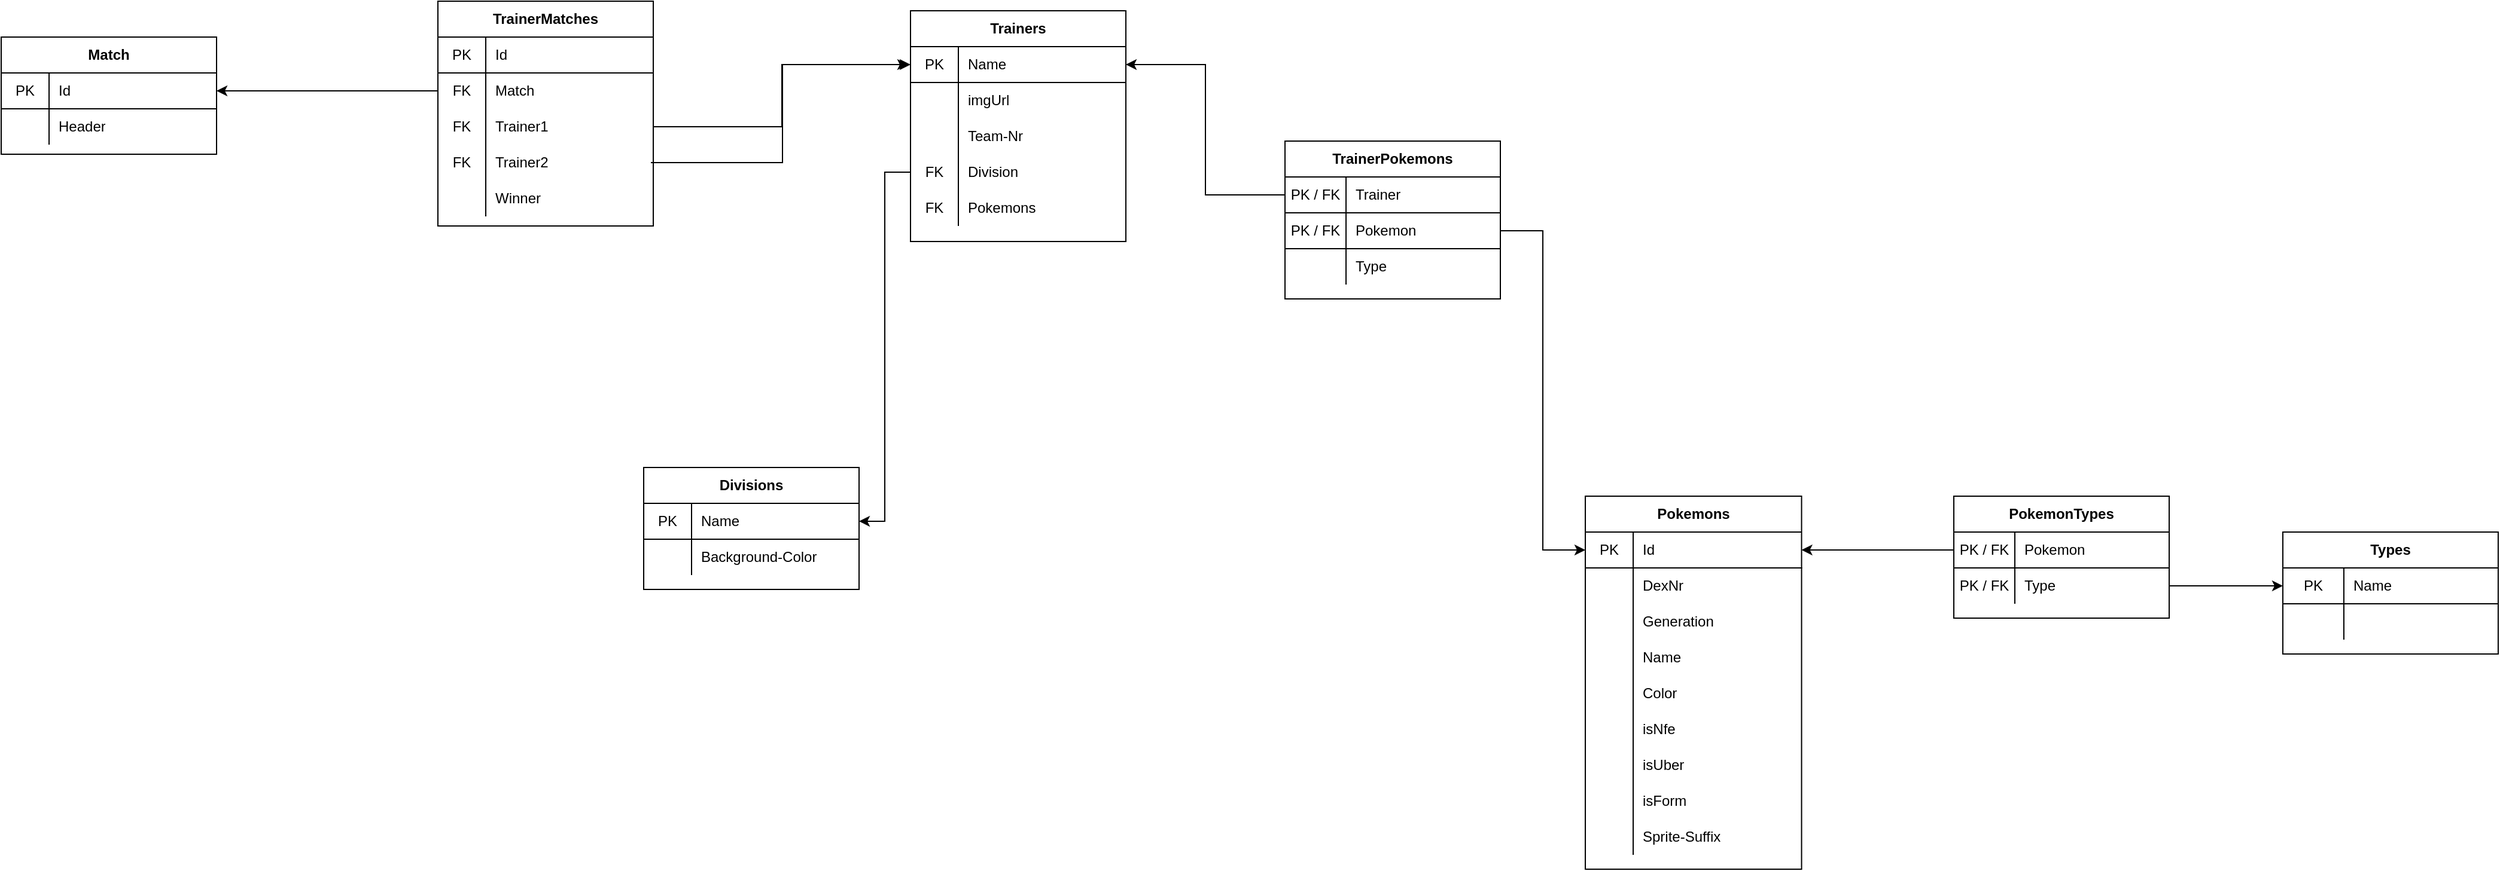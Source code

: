 <mxfile version="14.5.1" type="device"><diagram name="Page-1" id="9f46799a-70d6-7492-0946-bef42562c5a5"><mxGraphModel dx="1886" dy="974" grid="0" gridSize="10" guides="1" tooltips="1" connect="1" arrows="1" fold="1" page="0" pageScale="1" pageWidth="1100" pageHeight="850" background="none" math="0" shadow="0"><root><mxCell id="0"/><mxCell id="1" parent="0"/><mxCell id="dxE6pl2siFIgaJJEGec6-11" value="Match" style="shape=table;html=1;whiteSpace=wrap;startSize=30;container=1;collapsible=0;childLayout=tableLayout;fixedRows=1;rowLines=0;fontStyle=1;align=center;" vertex="1" parent="1"><mxGeometry x="-35" y="242" width="180" height="98" as="geometry"/></mxCell><mxCell id="dxE6pl2siFIgaJJEGec6-12" value="" style="shape=partialRectangle;html=1;whiteSpace=wrap;collapsible=0;dropTarget=0;pointerEvents=0;fillColor=none;top=0;left=0;bottom=1;right=0;points=[[0,0.5],[1,0.5]];portConstraint=eastwest;" vertex="1" parent="dxE6pl2siFIgaJJEGec6-11"><mxGeometry y="30" width="180" height="30" as="geometry"/></mxCell><mxCell id="dxE6pl2siFIgaJJEGec6-13" value="PK" style="shape=partialRectangle;html=1;whiteSpace=wrap;connectable=0;fillColor=none;top=0;left=0;bottom=0;right=0;overflow=hidden;" vertex="1" parent="dxE6pl2siFIgaJJEGec6-12"><mxGeometry width="40" height="30" as="geometry"/></mxCell><mxCell id="dxE6pl2siFIgaJJEGec6-14" value="Id" style="shape=partialRectangle;html=1;whiteSpace=wrap;connectable=0;fillColor=none;top=0;left=0;bottom=0;right=0;align=left;spacingLeft=6;overflow=hidden;" vertex="1" parent="dxE6pl2siFIgaJJEGec6-12"><mxGeometry x="40" width="140" height="30" as="geometry"/></mxCell><mxCell id="dxE6pl2siFIgaJJEGec6-70" value="" style="shape=partialRectangle;html=1;whiteSpace=wrap;collapsible=0;dropTarget=0;pointerEvents=0;fillColor=none;top=0;left=0;bottom=0;right=0;points=[[0,0.5],[1,0.5]];portConstraint=eastwest;" vertex="1" parent="dxE6pl2siFIgaJJEGec6-11"><mxGeometry y="60" width="180" height="30" as="geometry"/></mxCell><mxCell id="dxE6pl2siFIgaJJEGec6-71" value="" style="shape=partialRectangle;html=1;whiteSpace=wrap;connectable=0;fillColor=none;top=0;left=0;bottom=0;right=0;overflow=hidden;" vertex="1" parent="dxE6pl2siFIgaJJEGec6-70"><mxGeometry width="40" height="30" as="geometry"/></mxCell><mxCell id="dxE6pl2siFIgaJJEGec6-72" value="Header" style="shape=partialRectangle;html=1;whiteSpace=wrap;connectable=0;fillColor=none;top=0;left=0;bottom=0;right=0;align=left;spacingLeft=6;overflow=hidden;" vertex="1" parent="dxE6pl2siFIgaJJEGec6-70"><mxGeometry x="40" width="140" height="30" as="geometry"/></mxCell><mxCell id="dxE6pl2siFIgaJJEGec6-21" value="Trainers" style="shape=table;html=1;whiteSpace=wrap;startSize=30;container=1;collapsible=0;childLayout=tableLayout;fixedRows=1;rowLines=0;fontStyle=1;align=center;" vertex="1" parent="1"><mxGeometry x="725" y="220" width="180" height="193" as="geometry"/></mxCell><mxCell id="dxE6pl2siFIgaJJEGec6-22" value="" style="shape=partialRectangle;html=1;whiteSpace=wrap;collapsible=0;dropTarget=0;pointerEvents=0;fillColor=none;top=0;left=0;bottom=1;right=0;points=[[0,0.5],[1,0.5]];portConstraint=eastwest;" vertex="1" parent="dxE6pl2siFIgaJJEGec6-21"><mxGeometry y="30" width="180" height="30" as="geometry"/></mxCell><mxCell id="dxE6pl2siFIgaJJEGec6-23" value="PK" style="shape=partialRectangle;html=1;whiteSpace=wrap;connectable=0;fillColor=none;top=0;left=0;bottom=0;right=0;overflow=hidden;" vertex="1" parent="dxE6pl2siFIgaJJEGec6-22"><mxGeometry width="40" height="30" as="geometry"/></mxCell><mxCell id="dxE6pl2siFIgaJJEGec6-24" value="Name" style="shape=partialRectangle;html=1;whiteSpace=wrap;connectable=0;fillColor=none;top=0;left=0;bottom=0;right=0;align=left;spacingLeft=6;overflow=hidden;" vertex="1" parent="dxE6pl2siFIgaJJEGec6-22"><mxGeometry x="40" width="140" height="30" as="geometry"/></mxCell><mxCell id="dxE6pl2siFIgaJJEGec6-25" value="" style="shape=partialRectangle;html=1;whiteSpace=wrap;collapsible=0;dropTarget=0;pointerEvents=0;fillColor=none;top=0;left=0;bottom=0;right=0;points=[[0,0.5],[1,0.5]];portConstraint=eastwest;" vertex="1" parent="dxE6pl2siFIgaJJEGec6-21"><mxGeometry y="60" width="180" height="30" as="geometry"/></mxCell><mxCell id="dxE6pl2siFIgaJJEGec6-26" value="" style="shape=partialRectangle;html=1;whiteSpace=wrap;connectable=0;fillColor=none;top=0;left=0;bottom=0;right=0;overflow=hidden;" vertex="1" parent="dxE6pl2siFIgaJJEGec6-25"><mxGeometry width="40" height="30" as="geometry"/></mxCell><mxCell id="dxE6pl2siFIgaJJEGec6-27" value="imgUrl" style="shape=partialRectangle;html=1;whiteSpace=wrap;connectable=0;fillColor=none;top=0;left=0;bottom=0;right=0;align=left;spacingLeft=6;overflow=hidden;" vertex="1" parent="dxE6pl2siFIgaJJEGec6-25"><mxGeometry x="40" width="140" height="30" as="geometry"/></mxCell><mxCell id="dxE6pl2siFIgaJJEGec6-44" value="" style="shape=partialRectangle;html=1;whiteSpace=wrap;collapsible=0;dropTarget=0;pointerEvents=0;fillColor=none;top=0;left=0;bottom=0;right=0;points=[[0,0.5],[1,0.5]];portConstraint=eastwest;" vertex="1" parent="dxE6pl2siFIgaJJEGec6-21"><mxGeometry y="90" width="180" height="30" as="geometry"/></mxCell><mxCell id="dxE6pl2siFIgaJJEGec6-45" value="" style="shape=partialRectangle;html=1;whiteSpace=wrap;connectable=0;fillColor=none;top=0;left=0;bottom=0;right=0;overflow=hidden;" vertex="1" parent="dxE6pl2siFIgaJJEGec6-44"><mxGeometry width="40" height="30" as="geometry"/></mxCell><mxCell id="dxE6pl2siFIgaJJEGec6-46" value="Team-Nr" style="shape=partialRectangle;html=1;whiteSpace=wrap;connectable=0;fillColor=none;top=0;left=0;bottom=0;right=0;align=left;spacingLeft=6;overflow=hidden;" vertex="1" parent="dxE6pl2siFIgaJJEGec6-44"><mxGeometry x="40" width="140" height="30" as="geometry"/></mxCell><mxCell id="dxE6pl2siFIgaJJEGec6-57" value="" style="shape=partialRectangle;html=1;whiteSpace=wrap;collapsible=0;dropTarget=0;pointerEvents=0;fillColor=none;top=0;left=0;bottom=0;right=0;points=[[0,0.5],[1,0.5]];portConstraint=eastwest;" vertex="1" parent="dxE6pl2siFIgaJJEGec6-21"><mxGeometry y="120" width="180" height="30" as="geometry"/></mxCell><mxCell id="dxE6pl2siFIgaJJEGec6-58" value="FK" style="shape=partialRectangle;html=1;whiteSpace=wrap;connectable=0;fillColor=none;top=0;left=0;bottom=0;right=0;overflow=hidden;" vertex="1" parent="dxE6pl2siFIgaJJEGec6-57"><mxGeometry width="40" height="30" as="geometry"/></mxCell><mxCell id="dxE6pl2siFIgaJJEGec6-59" value="Division" style="shape=partialRectangle;html=1;whiteSpace=wrap;connectable=0;fillColor=none;top=0;left=0;bottom=0;right=0;align=left;spacingLeft=6;overflow=hidden;" vertex="1" parent="dxE6pl2siFIgaJJEGec6-57"><mxGeometry x="40" width="140" height="30" as="geometry"/></mxCell><mxCell id="dxE6pl2siFIgaJJEGec6-60" value="" style="shape=partialRectangle;html=1;whiteSpace=wrap;collapsible=0;dropTarget=0;pointerEvents=0;fillColor=none;top=0;left=0;bottom=0;right=0;points=[[0,0.5],[1,0.5]];portConstraint=eastwest;" vertex="1" parent="dxE6pl2siFIgaJJEGec6-21"><mxGeometry y="150" width="180" height="30" as="geometry"/></mxCell><mxCell id="dxE6pl2siFIgaJJEGec6-61" value="FK" style="shape=partialRectangle;html=1;whiteSpace=wrap;connectable=0;fillColor=none;top=0;left=0;bottom=0;right=0;overflow=hidden;" vertex="1" parent="dxE6pl2siFIgaJJEGec6-60"><mxGeometry width="40" height="30" as="geometry"/></mxCell><mxCell id="dxE6pl2siFIgaJJEGec6-62" value="Pokemons" style="shape=partialRectangle;html=1;whiteSpace=wrap;connectable=0;fillColor=none;top=0;left=0;bottom=0;right=0;align=left;spacingLeft=6;overflow=hidden;" vertex="1" parent="dxE6pl2siFIgaJJEGec6-60"><mxGeometry x="40" width="140" height="30" as="geometry"/></mxCell><mxCell id="dxE6pl2siFIgaJJEGec6-28" value="Pokemons" style="shape=table;html=1;whiteSpace=wrap;startSize=30;container=1;collapsible=0;childLayout=tableLayout;fixedRows=1;rowLines=0;fontStyle=1;align=center;" vertex="1" parent="1"><mxGeometry x="1289" y="626" width="180.75" height="312" as="geometry"/></mxCell><mxCell id="dxE6pl2siFIgaJJEGec6-29" value="" style="shape=partialRectangle;html=1;whiteSpace=wrap;collapsible=0;dropTarget=0;pointerEvents=0;fillColor=none;top=0;left=0;bottom=1;right=0;points=[[0,0.5],[1,0.5]];portConstraint=eastwest;" vertex="1" parent="dxE6pl2siFIgaJJEGec6-28"><mxGeometry y="30" width="180.75" height="30" as="geometry"/></mxCell><mxCell id="dxE6pl2siFIgaJJEGec6-30" value="PK" style="shape=partialRectangle;html=1;whiteSpace=wrap;connectable=0;fillColor=none;top=0;left=0;bottom=0;right=0;overflow=hidden;" vertex="1" parent="dxE6pl2siFIgaJJEGec6-29"><mxGeometry width="40" height="30" as="geometry"/></mxCell><mxCell id="dxE6pl2siFIgaJJEGec6-31" value="Id" style="shape=partialRectangle;html=1;whiteSpace=wrap;connectable=0;fillColor=none;top=0;left=0;bottom=0;right=0;align=left;spacingLeft=6;overflow=hidden;" vertex="1" parent="dxE6pl2siFIgaJJEGec6-29"><mxGeometry x="40" width="141" height="30" as="geometry"/></mxCell><mxCell id="dxE6pl2siFIgaJJEGec6-32" value="" style="shape=partialRectangle;html=1;whiteSpace=wrap;collapsible=0;dropTarget=0;pointerEvents=0;fillColor=none;top=0;left=0;bottom=0;right=0;points=[[0,0.5],[1,0.5]];portConstraint=eastwest;" vertex="1" parent="dxE6pl2siFIgaJJEGec6-28"><mxGeometry y="60" width="180.75" height="30" as="geometry"/></mxCell><mxCell id="dxE6pl2siFIgaJJEGec6-33" value="" style="shape=partialRectangle;html=1;whiteSpace=wrap;connectable=0;fillColor=none;top=0;left=0;bottom=0;right=0;overflow=hidden;" vertex="1" parent="dxE6pl2siFIgaJJEGec6-32"><mxGeometry width="40" height="30" as="geometry"/></mxCell><mxCell id="dxE6pl2siFIgaJJEGec6-34" value="DexNr" style="shape=partialRectangle;html=1;whiteSpace=wrap;connectable=0;fillColor=none;top=0;left=0;bottom=0;right=0;align=left;spacingLeft=6;overflow=hidden;" vertex="1" parent="dxE6pl2siFIgaJJEGec6-32"><mxGeometry x="40" width="141" height="30" as="geometry"/></mxCell><mxCell id="dxE6pl2siFIgaJJEGec6-138" value="" style="shape=partialRectangle;html=1;whiteSpace=wrap;collapsible=0;dropTarget=0;pointerEvents=0;fillColor=none;top=0;left=0;bottom=0;right=0;points=[[0,0.5],[1,0.5]];portConstraint=eastwest;" vertex="1" parent="dxE6pl2siFIgaJJEGec6-28"><mxGeometry y="90" width="180.75" height="30" as="geometry"/></mxCell><mxCell id="dxE6pl2siFIgaJJEGec6-139" value="" style="shape=partialRectangle;html=1;whiteSpace=wrap;connectable=0;fillColor=none;top=0;left=0;bottom=0;right=0;overflow=hidden;" vertex="1" parent="dxE6pl2siFIgaJJEGec6-138"><mxGeometry width="40" height="30" as="geometry"/></mxCell><mxCell id="dxE6pl2siFIgaJJEGec6-140" value="Generation" style="shape=partialRectangle;html=1;whiteSpace=wrap;connectable=0;fillColor=none;top=0;left=0;bottom=0;right=0;align=left;spacingLeft=6;overflow=hidden;" vertex="1" parent="dxE6pl2siFIgaJJEGec6-138"><mxGeometry x="40" width="141" height="30" as="geometry"/></mxCell><mxCell id="dxE6pl2siFIgaJJEGec6-141" value="" style="shape=partialRectangle;html=1;whiteSpace=wrap;collapsible=0;dropTarget=0;pointerEvents=0;fillColor=none;top=0;left=0;bottom=0;right=0;points=[[0,0.5],[1,0.5]];portConstraint=eastwest;" vertex="1" parent="dxE6pl2siFIgaJJEGec6-28"><mxGeometry y="120" width="180.75" height="30" as="geometry"/></mxCell><mxCell id="dxE6pl2siFIgaJJEGec6-142" value="" style="shape=partialRectangle;html=1;whiteSpace=wrap;connectable=0;fillColor=none;top=0;left=0;bottom=0;right=0;overflow=hidden;" vertex="1" parent="dxE6pl2siFIgaJJEGec6-141"><mxGeometry width="40" height="30" as="geometry"/></mxCell><mxCell id="dxE6pl2siFIgaJJEGec6-143" value="Name" style="shape=partialRectangle;html=1;whiteSpace=wrap;connectable=0;fillColor=none;top=0;left=0;bottom=0;right=0;align=left;spacingLeft=6;overflow=hidden;" vertex="1" parent="dxE6pl2siFIgaJJEGec6-141"><mxGeometry x="40" width="141" height="30" as="geometry"/></mxCell><mxCell id="dxE6pl2siFIgaJJEGec6-144" value="" style="shape=partialRectangle;html=1;whiteSpace=wrap;collapsible=0;dropTarget=0;pointerEvents=0;fillColor=none;top=0;left=0;bottom=0;right=0;points=[[0,0.5],[1,0.5]];portConstraint=eastwest;" vertex="1" parent="dxE6pl2siFIgaJJEGec6-28"><mxGeometry y="150" width="180.75" height="30" as="geometry"/></mxCell><mxCell id="dxE6pl2siFIgaJJEGec6-145" value="" style="shape=partialRectangle;html=1;whiteSpace=wrap;connectable=0;fillColor=none;top=0;left=0;bottom=0;right=0;overflow=hidden;" vertex="1" parent="dxE6pl2siFIgaJJEGec6-144"><mxGeometry width="40" height="30" as="geometry"/></mxCell><mxCell id="dxE6pl2siFIgaJJEGec6-146" value="Color" style="shape=partialRectangle;html=1;whiteSpace=wrap;connectable=0;fillColor=none;top=0;left=0;bottom=0;right=0;align=left;spacingLeft=6;overflow=hidden;" vertex="1" parent="dxE6pl2siFIgaJJEGec6-144"><mxGeometry x="40" width="141" height="30" as="geometry"/></mxCell><mxCell id="dxE6pl2siFIgaJJEGec6-147" value="" style="shape=partialRectangle;html=1;whiteSpace=wrap;collapsible=0;dropTarget=0;pointerEvents=0;fillColor=none;top=0;left=0;bottom=0;right=0;points=[[0,0.5],[1,0.5]];portConstraint=eastwest;" vertex="1" parent="dxE6pl2siFIgaJJEGec6-28"><mxGeometry y="180" width="180.75" height="30" as="geometry"/></mxCell><mxCell id="dxE6pl2siFIgaJJEGec6-148" value="" style="shape=partialRectangle;html=1;whiteSpace=wrap;connectable=0;fillColor=none;top=0;left=0;bottom=0;right=0;overflow=hidden;" vertex="1" parent="dxE6pl2siFIgaJJEGec6-147"><mxGeometry width="40" height="30" as="geometry"/></mxCell><mxCell id="dxE6pl2siFIgaJJEGec6-149" value="isNfe" style="shape=partialRectangle;html=1;whiteSpace=wrap;connectable=0;fillColor=none;top=0;left=0;bottom=0;right=0;align=left;spacingLeft=6;overflow=hidden;" vertex="1" parent="dxE6pl2siFIgaJJEGec6-147"><mxGeometry x="40" width="141" height="30" as="geometry"/></mxCell><mxCell id="dxE6pl2siFIgaJJEGec6-150" value="" style="shape=partialRectangle;html=1;whiteSpace=wrap;collapsible=0;dropTarget=0;pointerEvents=0;fillColor=none;top=0;left=0;bottom=0;right=0;points=[[0,0.5],[1,0.5]];portConstraint=eastwest;" vertex="1" parent="dxE6pl2siFIgaJJEGec6-28"><mxGeometry y="210" width="180.75" height="30" as="geometry"/></mxCell><mxCell id="dxE6pl2siFIgaJJEGec6-151" value="" style="shape=partialRectangle;html=1;whiteSpace=wrap;connectable=0;fillColor=none;top=0;left=0;bottom=0;right=0;overflow=hidden;" vertex="1" parent="dxE6pl2siFIgaJJEGec6-150"><mxGeometry width="40" height="30" as="geometry"/></mxCell><mxCell id="dxE6pl2siFIgaJJEGec6-152" value="isUber" style="shape=partialRectangle;html=1;whiteSpace=wrap;connectable=0;fillColor=none;top=0;left=0;bottom=0;right=0;align=left;spacingLeft=6;overflow=hidden;" vertex="1" parent="dxE6pl2siFIgaJJEGec6-150"><mxGeometry x="40" width="141" height="30" as="geometry"/></mxCell><mxCell id="dxE6pl2siFIgaJJEGec6-153" value="" style="shape=partialRectangle;html=1;whiteSpace=wrap;collapsible=0;dropTarget=0;pointerEvents=0;fillColor=none;top=0;left=0;bottom=0;right=0;points=[[0,0.5],[1,0.5]];portConstraint=eastwest;" vertex="1" parent="dxE6pl2siFIgaJJEGec6-28"><mxGeometry y="240" width="180.75" height="30" as="geometry"/></mxCell><mxCell id="dxE6pl2siFIgaJJEGec6-154" value="" style="shape=partialRectangle;html=1;whiteSpace=wrap;connectable=0;fillColor=none;top=0;left=0;bottom=0;right=0;overflow=hidden;" vertex="1" parent="dxE6pl2siFIgaJJEGec6-153"><mxGeometry width="40" height="30" as="geometry"/></mxCell><mxCell id="dxE6pl2siFIgaJJEGec6-155" value="isForm" style="shape=partialRectangle;html=1;whiteSpace=wrap;connectable=0;fillColor=none;top=0;left=0;bottom=0;right=0;align=left;spacingLeft=6;overflow=hidden;" vertex="1" parent="dxE6pl2siFIgaJJEGec6-153"><mxGeometry x="40" width="141" height="30" as="geometry"/></mxCell><mxCell id="dxE6pl2siFIgaJJEGec6-156" value="" style="shape=partialRectangle;html=1;whiteSpace=wrap;collapsible=0;dropTarget=0;pointerEvents=0;fillColor=none;top=0;left=0;bottom=0;right=0;points=[[0,0.5],[1,0.5]];portConstraint=eastwest;" vertex="1" parent="dxE6pl2siFIgaJJEGec6-28"><mxGeometry y="270" width="180.75" height="30" as="geometry"/></mxCell><mxCell id="dxE6pl2siFIgaJJEGec6-157" value="" style="shape=partialRectangle;html=1;whiteSpace=wrap;connectable=0;fillColor=none;top=0;left=0;bottom=0;right=0;overflow=hidden;" vertex="1" parent="dxE6pl2siFIgaJJEGec6-156"><mxGeometry width="40" height="30" as="geometry"/></mxCell><mxCell id="dxE6pl2siFIgaJJEGec6-158" value="Sprite-Suffix" style="shape=partialRectangle;html=1;whiteSpace=wrap;connectable=0;fillColor=none;top=0;left=0;bottom=0;right=0;align=left;spacingLeft=6;overflow=hidden;" vertex="1" parent="dxE6pl2siFIgaJJEGec6-156"><mxGeometry x="40" width="141" height="30" as="geometry"/></mxCell><mxCell id="dxE6pl2siFIgaJJEGec6-63" value="Divisions" style="shape=table;html=1;whiteSpace=wrap;startSize=30;container=1;collapsible=0;childLayout=tableLayout;fixedRows=1;rowLines=0;fontStyle=1;align=center;" vertex="1" parent="1"><mxGeometry x="502" y="602" width="180" height="102" as="geometry"/></mxCell><mxCell id="dxE6pl2siFIgaJJEGec6-64" value="" style="shape=partialRectangle;html=1;whiteSpace=wrap;collapsible=0;dropTarget=0;pointerEvents=0;fillColor=none;top=0;left=0;bottom=1;right=0;points=[[0,0.5],[1,0.5]];portConstraint=eastwest;" vertex="1" parent="dxE6pl2siFIgaJJEGec6-63"><mxGeometry y="30" width="180" height="30" as="geometry"/></mxCell><mxCell id="dxE6pl2siFIgaJJEGec6-65" value="PK" style="shape=partialRectangle;html=1;whiteSpace=wrap;connectable=0;fillColor=none;top=0;left=0;bottom=0;right=0;overflow=hidden;" vertex="1" parent="dxE6pl2siFIgaJJEGec6-64"><mxGeometry width="40" height="30" as="geometry"/></mxCell><mxCell id="dxE6pl2siFIgaJJEGec6-66" value="Name" style="shape=partialRectangle;html=1;whiteSpace=wrap;connectable=0;fillColor=none;top=0;left=0;bottom=0;right=0;align=left;spacingLeft=6;overflow=hidden;" vertex="1" parent="dxE6pl2siFIgaJJEGec6-64"><mxGeometry x="40" width="140" height="30" as="geometry"/></mxCell><mxCell id="dxE6pl2siFIgaJJEGec6-67" value="" style="shape=partialRectangle;html=1;whiteSpace=wrap;collapsible=0;dropTarget=0;pointerEvents=0;fillColor=none;top=0;left=0;bottom=0;right=0;points=[[0,0.5],[1,0.5]];portConstraint=eastwest;" vertex="1" parent="dxE6pl2siFIgaJJEGec6-63"><mxGeometry y="60" width="180" height="30" as="geometry"/></mxCell><mxCell id="dxE6pl2siFIgaJJEGec6-68" value="" style="shape=partialRectangle;html=1;whiteSpace=wrap;connectable=0;fillColor=none;top=0;left=0;bottom=0;right=0;overflow=hidden;" vertex="1" parent="dxE6pl2siFIgaJJEGec6-67"><mxGeometry width="40" height="30" as="geometry"/></mxCell><mxCell id="dxE6pl2siFIgaJJEGec6-69" value="Background-Color" style="shape=partialRectangle;html=1;whiteSpace=wrap;connectable=0;fillColor=none;top=0;left=0;bottom=0;right=0;align=left;spacingLeft=6;overflow=hidden;" vertex="1" parent="dxE6pl2siFIgaJJEGec6-67"><mxGeometry x="40" width="140" height="30" as="geometry"/></mxCell><mxCell id="dxE6pl2siFIgaJJEGec6-89" value="TrainerMatches" style="shape=table;html=1;whiteSpace=wrap;startSize=30;container=1;collapsible=0;childLayout=tableLayout;fixedRows=1;rowLines=0;fontStyle=1;align=center;" vertex="1" parent="1"><mxGeometry x="330" y="212" width="180" height="188" as="geometry"/></mxCell><mxCell id="dxE6pl2siFIgaJJEGec6-106" value="" style="shape=partialRectangle;html=1;whiteSpace=wrap;collapsible=0;dropTarget=0;pointerEvents=0;fillColor=none;top=0;left=0;bottom=1;right=0;points=[[0,0.5],[1,0.5]];portConstraint=eastwest;" vertex="1" parent="dxE6pl2siFIgaJJEGec6-89"><mxGeometry y="30" width="180" height="30" as="geometry"/></mxCell><mxCell id="dxE6pl2siFIgaJJEGec6-107" value="PK" style="shape=partialRectangle;html=1;whiteSpace=wrap;connectable=0;fillColor=none;top=0;left=0;bottom=0;right=0;overflow=hidden;" vertex="1" parent="dxE6pl2siFIgaJJEGec6-106"><mxGeometry width="40" height="30" as="geometry"/></mxCell><mxCell id="dxE6pl2siFIgaJJEGec6-108" value="Id" style="shape=partialRectangle;html=1;whiteSpace=wrap;connectable=0;fillColor=none;top=0;left=0;bottom=0;right=0;align=left;spacingLeft=6;overflow=hidden;" vertex="1" parent="dxE6pl2siFIgaJJEGec6-106"><mxGeometry x="40" width="140" height="30" as="geometry"/></mxCell><mxCell id="dxE6pl2siFIgaJJEGec6-110" value="" style="shape=partialRectangle;html=1;whiteSpace=wrap;collapsible=0;dropTarget=0;pointerEvents=0;fillColor=none;top=0;left=0;bottom=0;right=0;points=[[0,0.5],[1,0.5]];portConstraint=eastwest;" vertex="1" parent="dxE6pl2siFIgaJJEGec6-89"><mxGeometry y="60" width="180" height="30" as="geometry"/></mxCell><mxCell id="dxE6pl2siFIgaJJEGec6-111" value="FK" style="shape=partialRectangle;html=1;whiteSpace=wrap;connectable=0;fillColor=none;top=0;left=0;bottom=0;right=0;overflow=hidden;" vertex="1" parent="dxE6pl2siFIgaJJEGec6-110"><mxGeometry width="40" height="30" as="geometry"/></mxCell><mxCell id="dxE6pl2siFIgaJJEGec6-112" value="Match" style="shape=partialRectangle;html=1;whiteSpace=wrap;connectable=0;fillColor=none;top=0;left=0;bottom=0;right=0;align=left;spacingLeft=6;overflow=hidden;" vertex="1" parent="dxE6pl2siFIgaJJEGec6-110"><mxGeometry x="40" width="140" height="30" as="geometry"/></mxCell><mxCell id="dxE6pl2siFIgaJJEGec6-96" value="" style="shape=partialRectangle;html=1;whiteSpace=wrap;collapsible=0;dropTarget=0;pointerEvents=0;fillColor=none;top=0;left=0;bottom=0;right=0;points=[[0,0.5],[1,0.5]];portConstraint=eastwest;" vertex="1" parent="dxE6pl2siFIgaJJEGec6-89"><mxGeometry y="90" width="180" height="30" as="geometry"/></mxCell><mxCell id="dxE6pl2siFIgaJJEGec6-97" value="FK" style="shape=partialRectangle;html=1;whiteSpace=wrap;connectable=0;fillColor=none;top=0;left=0;bottom=0;right=0;overflow=hidden;" vertex="1" parent="dxE6pl2siFIgaJJEGec6-96"><mxGeometry width="40" height="30" as="geometry"/></mxCell><mxCell id="dxE6pl2siFIgaJJEGec6-98" value="Trainer1" style="shape=partialRectangle;html=1;whiteSpace=wrap;connectable=0;fillColor=none;top=0;left=0;bottom=0;right=0;align=left;spacingLeft=6;overflow=hidden;" vertex="1" parent="dxE6pl2siFIgaJJEGec6-96"><mxGeometry x="40" width="140" height="30" as="geometry"/></mxCell><mxCell id="dxE6pl2siFIgaJJEGec6-99" value="" style="shape=partialRectangle;html=1;whiteSpace=wrap;collapsible=0;dropTarget=0;pointerEvents=0;fillColor=none;top=0;left=0;bottom=0;right=0;points=[[0,0.5],[1,0.5]];portConstraint=eastwest;" vertex="1" parent="dxE6pl2siFIgaJJEGec6-89"><mxGeometry y="120" width="180" height="30" as="geometry"/></mxCell><mxCell id="dxE6pl2siFIgaJJEGec6-100" value="FK" style="shape=partialRectangle;html=1;whiteSpace=wrap;connectable=0;fillColor=none;top=0;left=0;bottom=0;right=0;overflow=hidden;" vertex="1" parent="dxE6pl2siFIgaJJEGec6-99"><mxGeometry width="40" height="30" as="geometry"/></mxCell><mxCell id="dxE6pl2siFIgaJJEGec6-101" value="Trainer2" style="shape=partialRectangle;html=1;whiteSpace=wrap;connectable=0;fillColor=none;top=0;left=0;bottom=0;right=0;align=left;spacingLeft=6;overflow=hidden;" vertex="1" parent="dxE6pl2siFIgaJJEGec6-99"><mxGeometry x="40" width="140" height="30" as="geometry"/></mxCell><mxCell id="dxE6pl2siFIgaJJEGec6-102" value="" style="shape=partialRectangle;html=1;whiteSpace=wrap;collapsible=0;dropTarget=0;pointerEvents=0;fillColor=none;top=0;left=0;bottom=0;right=0;points=[[0,0.5],[1,0.5]];portConstraint=eastwest;" vertex="1" parent="dxE6pl2siFIgaJJEGec6-89"><mxGeometry y="150" width="180" height="30" as="geometry"/></mxCell><mxCell id="dxE6pl2siFIgaJJEGec6-103" value="" style="shape=partialRectangle;html=1;whiteSpace=wrap;connectable=0;fillColor=none;top=0;left=0;bottom=0;right=0;overflow=hidden;" vertex="1" parent="dxE6pl2siFIgaJJEGec6-102"><mxGeometry width="40" height="30" as="geometry"/></mxCell><mxCell id="dxE6pl2siFIgaJJEGec6-104" value="Winner" style="shape=partialRectangle;html=1;whiteSpace=wrap;connectable=0;fillColor=none;top=0;left=0;bottom=0;right=0;align=left;spacingLeft=6;overflow=hidden;" vertex="1" parent="dxE6pl2siFIgaJJEGec6-102"><mxGeometry x="40" width="140" height="30" as="geometry"/></mxCell><mxCell id="dxE6pl2siFIgaJJEGec6-114" style="edgeStyle=orthogonalEdgeStyle;rounded=0;orthogonalLoop=1;jettySize=auto;html=1;exitX=0;exitY=0.5;exitDx=0;exitDy=0;entryX=1;entryY=0.5;entryDx=0;entryDy=0;" edge="1" parent="1" source="dxE6pl2siFIgaJJEGec6-110" target="dxE6pl2siFIgaJJEGec6-12"><mxGeometry relative="1" as="geometry"/></mxCell><mxCell id="dxE6pl2siFIgaJJEGec6-115" style="edgeStyle=orthogonalEdgeStyle;rounded=0;orthogonalLoop=1;jettySize=auto;html=1;entryX=0;entryY=0.5;entryDx=0;entryDy=0;" edge="1" parent="1" source="dxE6pl2siFIgaJJEGec6-96" target="dxE6pl2siFIgaJJEGec6-22"><mxGeometry relative="1" as="geometry"><mxPoint x="689" y="282" as="targetPoint"/></mxGeometry></mxCell><mxCell id="dxE6pl2siFIgaJJEGec6-116" style="edgeStyle=orthogonalEdgeStyle;rounded=0;orthogonalLoop=1;jettySize=auto;html=1;" edge="1" parent="1"><mxGeometry relative="1" as="geometry"><mxPoint x="723" y="265" as="targetPoint"/><mxPoint x="508" y="347" as="sourcePoint"/><Array as="points"><mxPoint x="618" y="347"/><mxPoint x="618" y="265"/></Array></mxGeometry></mxCell><mxCell id="dxE6pl2siFIgaJJEGec6-117" style="edgeStyle=orthogonalEdgeStyle;rounded=0;orthogonalLoop=1;jettySize=auto;html=1;entryX=1;entryY=0.5;entryDx=0;entryDy=0;" edge="1" parent="1" source="dxE6pl2siFIgaJJEGec6-57" target="dxE6pl2siFIgaJJEGec6-64"><mxGeometry relative="1" as="geometry"><mxPoint x="688" y="538" as="targetPoint"/></mxGeometry></mxCell><mxCell id="dxE6pl2siFIgaJJEGec6-126" value="TrainerPokemons" style="shape=table;html=1;whiteSpace=wrap;startSize=30;container=1;collapsible=0;childLayout=tableLayout;fixedRows=1;rowLines=0;fontStyle=1;align=center;" vertex="1" parent="1"><mxGeometry x="1038" y="329" width="180" height="132" as="geometry"/></mxCell><mxCell id="dxE6pl2siFIgaJJEGec6-127" value="" style="shape=partialRectangle;html=1;whiteSpace=wrap;collapsible=0;dropTarget=0;pointerEvents=0;fillColor=none;top=0;left=0;bottom=1;right=0;points=[[0,0.5],[1,0.5]];portConstraint=eastwest;" vertex="1" parent="dxE6pl2siFIgaJJEGec6-126"><mxGeometry y="30" width="180" height="30" as="geometry"/></mxCell><mxCell id="dxE6pl2siFIgaJJEGec6-128" value="PK / FK" style="shape=partialRectangle;html=1;whiteSpace=wrap;connectable=0;fillColor=none;top=0;left=0;bottom=0;right=0;overflow=hidden;" vertex="1" parent="dxE6pl2siFIgaJJEGec6-127"><mxGeometry width="51" height="30" as="geometry"/></mxCell><mxCell id="dxE6pl2siFIgaJJEGec6-129" value="Trainer" style="shape=partialRectangle;html=1;whiteSpace=wrap;connectable=0;fillColor=none;top=0;left=0;bottom=0;right=0;align=left;spacingLeft=6;overflow=hidden;" vertex="1" parent="dxE6pl2siFIgaJJEGec6-127"><mxGeometry x="51" width="129" height="30" as="geometry"/></mxCell><mxCell id="dxE6pl2siFIgaJJEGec6-133" value="" style="shape=partialRectangle;html=1;whiteSpace=wrap;collapsible=0;dropTarget=0;pointerEvents=0;fillColor=none;top=0;left=0;bottom=1;right=0;points=[[0,0.5],[1,0.5]];portConstraint=eastwest;" vertex="1" parent="dxE6pl2siFIgaJJEGec6-126"><mxGeometry y="60" width="180" height="30" as="geometry"/></mxCell><mxCell id="dxE6pl2siFIgaJJEGec6-134" value="PK / FK" style="shape=partialRectangle;html=1;whiteSpace=wrap;connectable=0;fillColor=none;top=0;left=0;bottom=0;right=0;overflow=hidden;" vertex="1" parent="dxE6pl2siFIgaJJEGec6-133"><mxGeometry width="51" height="30" as="geometry"/></mxCell><mxCell id="dxE6pl2siFIgaJJEGec6-135" value="Pokemon" style="shape=partialRectangle;html=1;whiteSpace=wrap;connectable=0;fillColor=none;top=0;left=0;bottom=0;right=0;align=left;spacingLeft=6;overflow=hidden;" vertex="1" parent="dxE6pl2siFIgaJJEGec6-133"><mxGeometry x="51" width="129" height="30" as="geometry"/></mxCell><mxCell id="dxE6pl2siFIgaJJEGec6-130" value="" style="shape=partialRectangle;html=1;whiteSpace=wrap;collapsible=0;dropTarget=0;pointerEvents=0;fillColor=none;top=0;left=0;bottom=0;right=0;points=[[0,0.5],[1,0.5]];portConstraint=eastwest;" vertex="1" parent="dxE6pl2siFIgaJJEGec6-126"><mxGeometry y="90" width="180" height="30" as="geometry"/></mxCell><mxCell id="dxE6pl2siFIgaJJEGec6-131" value="" style="shape=partialRectangle;html=1;whiteSpace=wrap;connectable=0;fillColor=none;top=0;left=0;bottom=0;right=0;overflow=hidden;" vertex="1" parent="dxE6pl2siFIgaJJEGec6-130"><mxGeometry width="51" height="30" as="geometry"/></mxCell><mxCell id="dxE6pl2siFIgaJJEGec6-132" value="Type" style="shape=partialRectangle;html=1;whiteSpace=wrap;connectable=0;fillColor=none;top=0;left=0;bottom=0;right=0;align=left;spacingLeft=6;overflow=hidden;" vertex="1" parent="dxE6pl2siFIgaJJEGec6-130"><mxGeometry x="51" width="129" height="30" as="geometry"/></mxCell><mxCell id="dxE6pl2siFIgaJJEGec6-136" style="edgeStyle=orthogonalEdgeStyle;rounded=0;orthogonalLoop=1;jettySize=auto;html=1;entryX=1;entryY=0.5;entryDx=0;entryDy=0;" edge="1" parent="1" source="dxE6pl2siFIgaJJEGec6-127" target="dxE6pl2siFIgaJJEGec6-22"><mxGeometry relative="1" as="geometry"/></mxCell><mxCell id="dxE6pl2siFIgaJJEGec6-137" style="edgeStyle=orthogonalEdgeStyle;rounded=0;orthogonalLoop=1;jettySize=auto;html=1;entryX=0;entryY=0.5;entryDx=0;entryDy=0;" edge="1" parent="1" source="dxE6pl2siFIgaJJEGec6-133" target="dxE6pl2siFIgaJJEGec6-29"><mxGeometry relative="1" as="geometry"/></mxCell><mxCell id="dxE6pl2siFIgaJJEGec6-159" value="Types" style="shape=table;html=1;whiteSpace=wrap;startSize=30;container=1;collapsible=0;childLayout=tableLayout;fixedRows=1;rowLines=0;fontStyle=1;align=center;" vertex="1" parent="1"><mxGeometry x="1872" y="656" width="180" height="102" as="geometry"/></mxCell><mxCell id="dxE6pl2siFIgaJJEGec6-160" value="" style="shape=partialRectangle;html=1;whiteSpace=wrap;collapsible=0;dropTarget=0;pointerEvents=0;fillColor=none;top=0;left=0;bottom=1;right=0;points=[[0,0.5],[1,0.5]];portConstraint=eastwest;" vertex="1" parent="dxE6pl2siFIgaJJEGec6-159"><mxGeometry y="30" width="180" height="30" as="geometry"/></mxCell><mxCell id="dxE6pl2siFIgaJJEGec6-161" value="PK" style="shape=partialRectangle;html=1;whiteSpace=wrap;connectable=0;fillColor=none;top=0;left=0;bottom=0;right=0;overflow=hidden;" vertex="1" parent="dxE6pl2siFIgaJJEGec6-160"><mxGeometry width="51" height="30" as="geometry"/></mxCell><mxCell id="dxE6pl2siFIgaJJEGec6-162" value="Name" style="shape=partialRectangle;html=1;whiteSpace=wrap;connectable=0;fillColor=none;top=0;left=0;bottom=0;right=0;align=left;spacingLeft=6;overflow=hidden;" vertex="1" parent="dxE6pl2siFIgaJJEGec6-160"><mxGeometry x="51" width="129" height="30" as="geometry"/></mxCell><mxCell id="dxE6pl2siFIgaJJEGec6-166" value="" style="shape=partialRectangle;html=1;whiteSpace=wrap;collapsible=0;dropTarget=0;pointerEvents=0;fillColor=none;top=0;left=0;bottom=0;right=0;points=[[0,0.5],[1,0.5]];portConstraint=eastwest;" vertex="1" parent="dxE6pl2siFIgaJJEGec6-159"><mxGeometry y="60" width="180" height="30" as="geometry"/></mxCell><mxCell id="dxE6pl2siFIgaJJEGec6-167" value="" style="shape=partialRectangle;html=1;whiteSpace=wrap;connectable=0;fillColor=none;top=0;left=0;bottom=0;right=0;overflow=hidden;" vertex="1" parent="dxE6pl2siFIgaJJEGec6-166"><mxGeometry width="51" height="30" as="geometry"/></mxCell><mxCell id="dxE6pl2siFIgaJJEGec6-168" value="" style="shape=partialRectangle;html=1;whiteSpace=wrap;connectable=0;fillColor=none;top=0;left=0;bottom=0;right=0;align=left;spacingLeft=6;overflow=hidden;" vertex="1" parent="dxE6pl2siFIgaJJEGec6-166"><mxGeometry x="51" width="129" height="30" as="geometry"/></mxCell><mxCell id="dxE6pl2siFIgaJJEGec6-169" value="PokemonTypes" style="shape=table;html=1;whiteSpace=wrap;startSize=30;container=1;collapsible=0;childLayout=tableLayout;fixedRows=1;rowLines=0;fontStyle=1;align=center;" vertex="1" parent="1"><mxGeometry x="1597" y="626" width="180" height="102" as="geometry"/></mxCell><mxCell id="dxE6pl2siFIgaJJEGec6-170" value="" style="shape=partialRectangle;html=1;whiteSpace=wrap;collapsible=0;dropTarget=0;pointerEvents=0;fillColor=none;top=0;left=0;bottom=1;right=0;points=[[0,0.5],[1,0.5]];portConstraint=eastwest;" vertex="1" parent="dxE6pl2siFIgaJJEGec6-169"><mxGeometry y="30" width="180" height="30" as="geometry"/></mxCell><mxCell id="dxE6pl2siFIgaJJEGec6-171" value="PK / FK" style="shape=partialRectangle;html=1;whiteSpace=wrap;connectable=0;fillColor=none;top=0;left=0;bottom=0;right=0;overflow=hidden;" vertex="1" parent="dxE6pl2siFIgaJJEGec6-170"><mxGeometry width="51" height="30" as="geometry"/></mxCell><mxCell id="dxE6pl2siFIgaJJEGec6-172" value="Pokemon" style="shape=partialRectangle;html=1;whiteSpace=wrap;connectable=0;fillColor=none;top=0;left=0;bottom=0;right=0;align=left;spacingLeft=6;overflow=hidden;" vertex="1" parent="dxE6pl2siFIgaJJEGec6-170"><mxGeometry x="51" width="129" height="30" as="geometry"/></mxCell><mxCell id="dxE6pl2siFIgaJJEGec6-173" value="" style="shape=partialRectangle;html=1;whiteSpace=wrap;collapsible=0;dropTarget=0;pointerEvents=0;fillColor=none;top=0;left=0;bottom=0;right=0;points=[[0,0.5],[1,0.5]];portConstraint=eastwest;" vertex="1" parent="dxE6pl2siFIgaJJEGec6-169"><mxGeometry y="60" width="180" height="30" as="geometry"/></mxCell><mxCell id="dxE6pl2siFIgaJJEGec6-174" value="PK / FK" style="shape=partialRectangle;html=1;whiteSpace=wrap;connectable=0;fillColor=none;top=0;left=0;bottom=0;right=0;overflow=hidden;" vertex="1" parent="dxE6pl2siFIgaJJEGec6-173"><mxGeometry width="51" height="30" as="geometry"/></mxCell><mxCell id="dxE6pl2siFIgaJJEGec6-175" value="Type" style="shape=partialRectangle;html=1;whiteSpace=wrap;connectable=0;fillColor=none;top=0;left=0;bottom=0;right=0;align=left;spacingLeft=6;overflow=hidden;" vertex="1" parent="dxE6pl2siFIgaJJEGec6-173"><mxGeometry x="51" width="129" height="30" as="geometry"/></mxCell><mxCell id="dxE6pl2siFIgaJJEGec6-177" style="edgeStyle=orthogonalEdgeStyle;rounded=0;orthogonalLoop=1;jettySize=auto;html=1;entryX=1;entryY=0.5;entryDx=0;entryDy=0;" edge="1" parent="1" source="dxE6pl2siFIgaJJEGec6-170" target="dxE6pl2siFIgaJJEGec6-29"><mxGeometry relative="1" as="geometry"/></mxCell><mxCell id="dxE6pl2siFIgaJJEGec6-178" style="edgeStyle=orthogonalEdgeStyle;rounded=0;orthogonalLoop=1;jettySize=auto;html=1;entryX=0;entryY=0.5;entryDx=0;entryDy=0;" edge="1" parent="1" source="dxE6pl2siFIgaJJEGec6-173" target="dxE6pl2siFIgaJJEGec6-160"><mxGeometry relative="1" as="geometry"/></mxCell></root></mxGraphModel></diagram></mxfile>